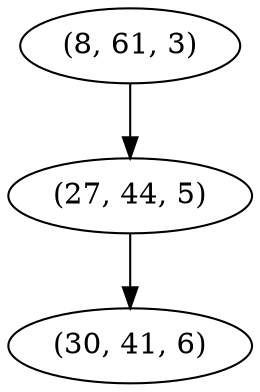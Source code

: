 digraph tree {
    "(8, 61, 3)";
    "(27, 44, 5)";
    "(30, 41, 6)";
    "(8, 61, 3)" -> "(27, 44, 5)";
    "(27, 44, 5)" -> "(30, 41, 6)";
}
